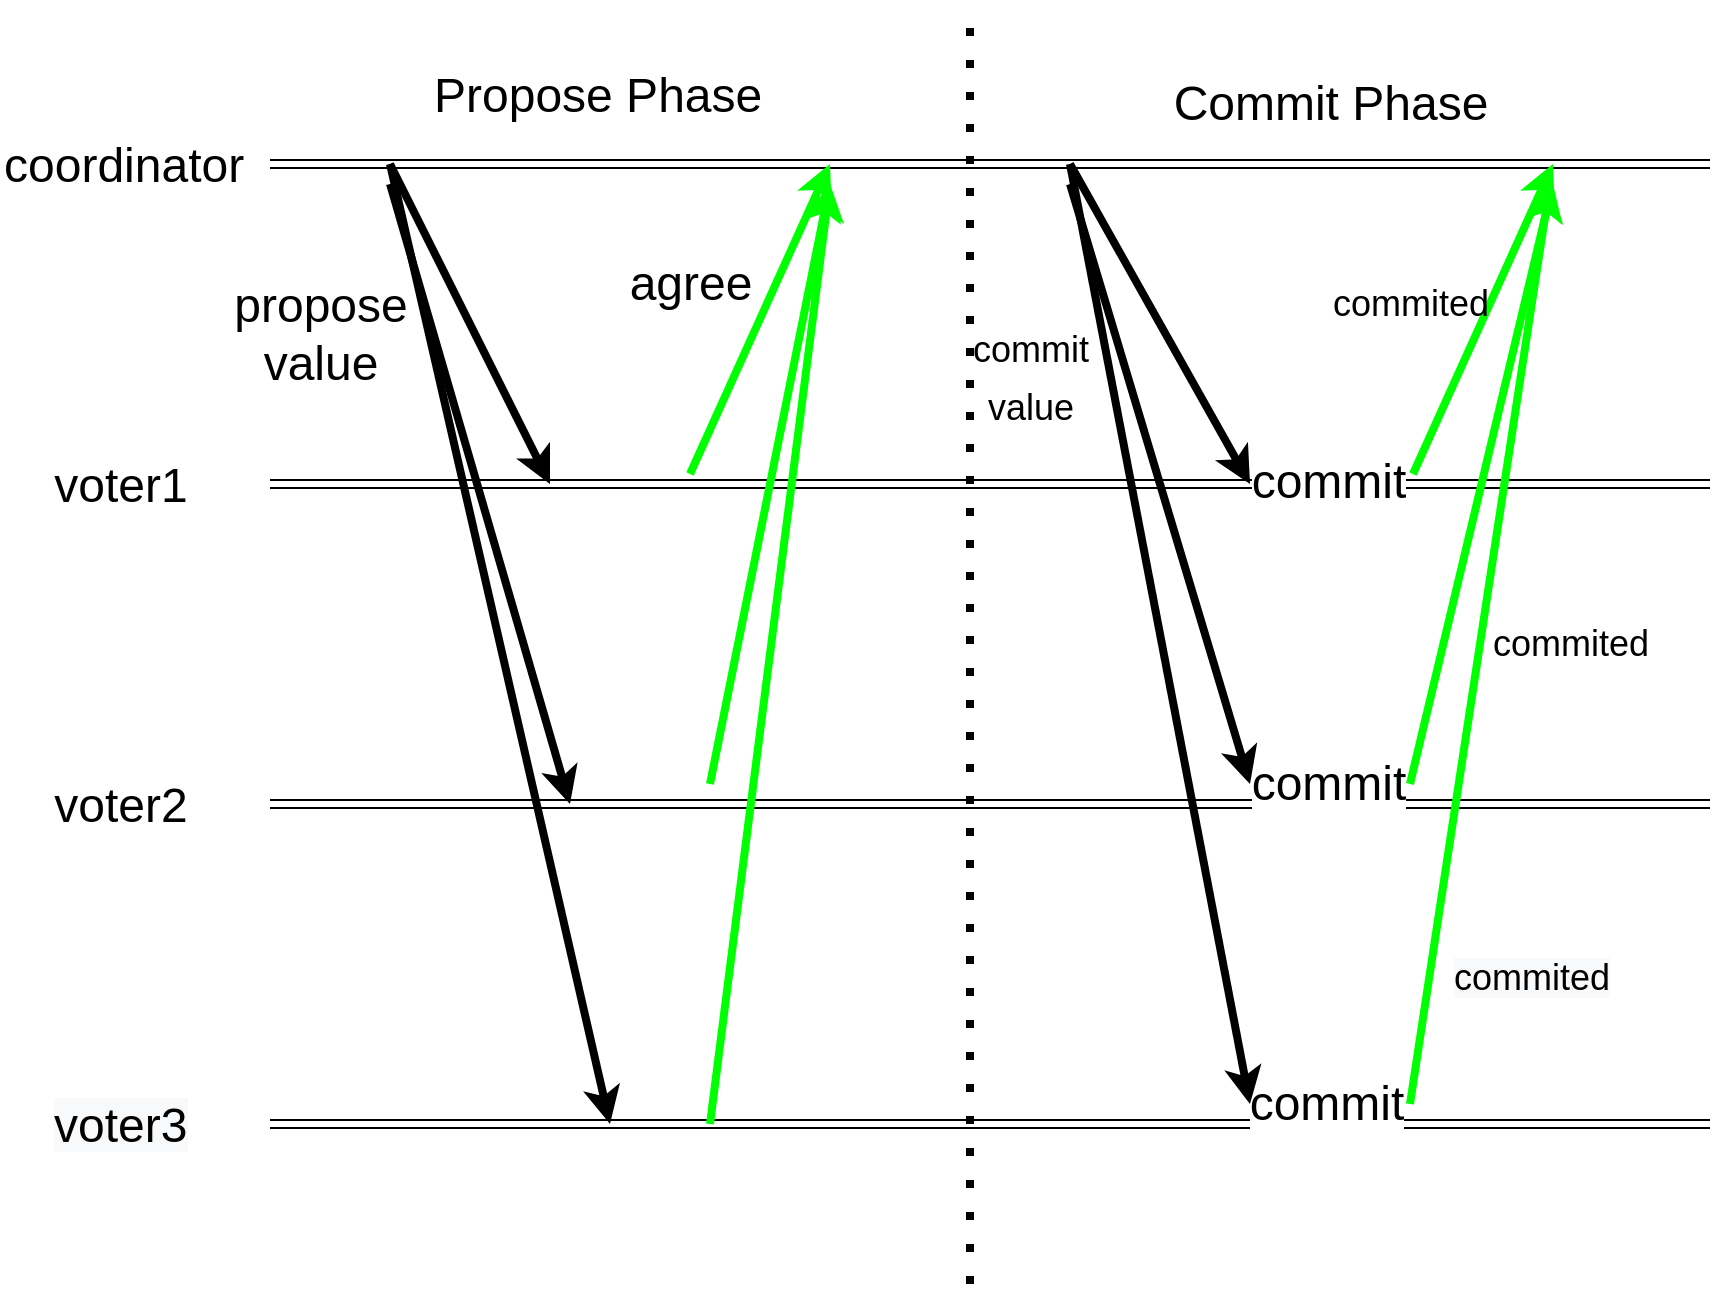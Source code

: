 <mxfile version="20.4.2" type="device"><diagram id="MX_zMjTLWYogN-GiumR5" name="第 1 页"><mxGraphModel dx="1483" dy="701" grid="1" gridSize="10" guides="1" tooltips="1" connect="1" arrows="1" fold="1" page="1" pageScale="1" pageWidth="827" pageHeight="1169" math="0" shadow="0"><root><mxCell id="0"/><mxCell id="1" parent="0"/><mxCell id="TsJehPQPMqrasdVCUuVh-2" value="" style="shape=link;html=1;rounded=0;" edge="1" parent="1"><mxGeometry width="100" relative="1" as="geometry"><mxPoint x="300" y="420" as="sourcePoint"/><mxPoint x="1020" y="420" as="targetPoint"/></mxGeometry></mxCell><mxCell id="TsJehPQPMqrasdVCUuVh-3" value="" style="shape=link;html=1;rounded=0;" edge="1" parent="1"><mxGeometry width="100" relative="1" as="geometry"><mxPoint x="300" y="580" as="sourcePoint"/><mxPoint x="1020" y="580" as="targetPoint"/></mxGeometry></mxCell><mxCell id="TsJehPQPMqrasdVCUuVh-27" value="commit" style="edgeLabel;html=1;align=center;verticalAlign=middle;resizable=0;points=[];fontSize=24;" vertex="1" connectable="0" parent="TsJehPQPMqrasdVCUuVh-3"><mxGeometry x="0.375" y="1" relative="1" as="geometry"><mxPoint x="34" as="offset"/></mxGeometry></mxCell><mxCell id="TsJehPQPMqrasdVCUuVh-8" value="" style="shape=link;html=1;rounded=0;" edge="1" parent="1"><mxGeometry width="100" relative="1" as="geometry"><mxPoint x="300" y="740" as="sourcePoint"/><mxPoint x="1020" y="740" as="targetPoint"/></mxGeometry></mxCell><mxCell id="TsJehPQPMqrasdVCUuVh-28" value="commit" style="edgeLabel;html=1;align=center;verticalAlign=middle;resizable=0;points=[];fontSize=24;" vertex="1" connectable="0" parent="TsJehPQPMqrasdVCUuVh-8"><mxGeometry x="0.45" y="6" relative="1" as="geometry"><mxPoint x="7" y="-4" as="offset"/></mxGeometry></mxCell><mxCell id="TsJehPQPMqrasdVCUuVh-9" value="" style="shape=link;html=1;rounded=0;" edge="1" parent="1"><mxGeometry width="100" relative="1" as="geometry"><mxPoint x="300" y="900" as="sourcePoint"/><mxPoint x="1020" y="900" as="targetPoint"/></mxGeometry></mxCell><mxCell id="TsJehPQPMqrasdVCUuVh-29" value="commit" style="edgeLabel;html=1;align=center;verticalAlign=middle;resizable=0;points=[];fontSize=24;" vertex="1" connectable="0" parent="TsJehPQPMqrasdVCUuVh-9"><mxGeometry x="0.482" y="6" relative="1" as="geometry"><mxPoint x="-6" y="-4" as="offset"/></mxGeometry></mxCell><mxCell id="TsJehPQPMqrasdVCUuVh-11" value="" style="endArrow=none;dashed=1;html=1;dashPattern=1 3;strokeWidth=4;rounded=0;" edge="1" parent="1"><mxGeometry width="50" height="50" relative="1" as="geometry"><mxPoint x="650" y="980" as="sourcePoint"/><mxPoint x="650" y="340" as="targetPoint"/></mxGeometry></mxCell><mxCell id="TsJehPQPMqrasdVCUuVh-12" value="&lt;font style=&quot;font-size: 24px;&quot;&gt;Propose Phase&lt;/font&gt;" style="text;whiteSpace=wrap;html=1;" vertex="1" parent="1"><mxGeometry x="380" y="365" width="190" height="50" as="geometry"/></mxCell><mxCell id="TsJehPQPMqrasdVCUuVh-13" value="&lt;span style=&quot;text-align: left;&quot;&gt;&lt;font style=&quot;font-size: 24px;&quot;&gt;Commit Phase&lt;/font&gt;&lt;/span&gt;" style="text;html=1;align=center;verticalAlign=middle;resizable=0;points=[];autosize=1;strokeColor=none;fillColor=none;" vertex="1" parent="1"><mxGeometry x="740" y="370" width="180" height="40" as="geometry"/></mxCell><mxCell id="TsJehPQPMqrasdVCUuVh-14" value="&lt;div&gt;voter1&lt;/div&gt;&lt;div&gt;&lt;br&gt;&lt;/div&gt;" style="text;html=1;align=center;verticalAlign=middle;resizable=0;points=[];autosize=1;strokeColor=none;fillColor=none;fontSize=24;" vertex="1" parent="1"><mxGeometry x="180" y="560" width="90" height="70" as="geometry"/></mxCell><mxCell id="TsJehPQPMqrasdVCUuVh-15" value="&lt;div&gt;voter2&lt;/div&gt;&lt;div&gt;&lt;br&gt;&lt;/div&gt;&lt;div&gt;&lt;br&gt;&lt;/div&gt;" style="text;html=1;align=center;verticalAlign=middle;resizable=0;points=[];autosize=1;strokeColor=none;fillColor=none;fontSize=24;" vertex="1" parent="1"><mxGeometry x="180" y="720" width="90" height="100" as="geometry"/></mxCell><mxCell id="TsJehPQPMqrasdVCUuVh-16" value="&lt;span style=&quot;color: rgb(0, 0, 0); font-family: Helvetica; font-size: 24px; font-style: normal; font-variant-ligatures: normal; font-variant-caps: normal; font-weight: 400; letter-spacing: normal; orphans: 2; text-align: center; text-indent: 0px; text-transform: none; widows: 2; word-spacing: 0px; -webkit-text-stroke-width: 0px; background-color: rgb(248, 249, 250); text-decoration-thickness: initial; text-decoration-style: initial; text-decoration-color: initial; float: none; display: inline !important;&quot;&gt;voter3&lt;/span&gt;" style="text;whiteSpace=wrap;html=1;fontSize=24;" vertex="1" parent="1"><mxGeometry x="190" y="880" width="100" height="50" as="geometry"/></mxCell><mxCell id="TsJehPQPMqrasdVCUuVh-17" value="&lt;div&gt;propose&lt;/div&gt;&lt;div&gt;value&lt;/div&gt;&lt;div&gt;&lt;br&gt;&lt;/div&gt;" style="text;html=1;align=center;verticalAlign=middle;resizable=0;points=[];autosize=1;strokeColor=none;fillColor=none;fontSize=24;" vertex="1" parent="1"><mxGeometry x="270" y="470" width="110" height="100" as="geometry"/></mxCell><mxCell id="TsJehPQPMqrasdVCUuVh-18" value="" style="endArrow=classic;html=1;rounded=0;strokeWidth=4;fontSize=24;" edge="1" parent="1"><mxGeometry width="50" height="50" relative="1" as="geometry"><mxPoint x="360" y="420" as="sourcePoint"/><mxPoint x="440" y="580" as="targetPoint"/></mxGeometry></mxCell><mxCell id="TsJehPQPMqrasdVCUuVh-19" value="" style="endArrow=classic;html=1;rounded=0;strokeWidth=4;fontSize=24;" edge="1" parent="1"><mxGeometry width="50" height="50" relative="1" as="geometry"><mxPoint x="360" y="430" as="sourcePoint"/><mxPoint x="450" y="740" as="targetPoint"/></mxGeometry></mxCell><mxCell id="TsJehPQPMqrasdVCUuVh-20" value="" style="endArrow=classic;html=1;rounded=0;strokeWidth=4;fontSize=24;" edge="1" parent="1"><mxGeometry width="50" height="50" relative="1" as="geometry"><mxPoint x="360" y="420" as="sourcePoint"/><mxPoint x="470" y="900" as="targetPoint"/></mxGeometry></mxCell><mxCell id="TsJehPQPMqrasdVCUuVh-22" value="" style="endArrow=classic;html=1;rounded=0;strokeWidth=4;fontSize=24;strokeColor=#00FF00;" edge="1" parent="1"><mxGeometry width="50" height="50" relative="1" as="geometry"><mxPoint x="510" y="575" as="sourcePoint"/><mxPoint x="580" y="420" as="targetPoint"/></mxGeometry></mxCell><mxCell id="TsJehPQPMqrasdVCUuVh-23" value="" style="endArrow=classic;html=1;rounded=0;strokeWidth=4;fontSize=24;strokeColor=#00FF00;" edge="1" parent="1"><mxGeometry width="50" height="50" relative="1" as="geometry"><mxPoint x="520" y="730" as="sourcePoint"/><mxPoint x="580" y="430" as="targetPoint"/></mxGeometry></mxCell><mxCell id="TsJehPQPMqrasdVCUuVh-24" value="" style="endArrow=classic;html=1;rounded=0;strokeWidth=4;fontSize=24;strokeColor=#00FF00;" edge="1" parent="1"><mxGeometry width="50" height="50" relative="1" as="geometry"><mxPoint x="520" y="900" as="sourcePoint"/><mxPoint x="580" y="430" as="targetPoint"/></mxGeometry></mxCell><mxCell id="TsJehPQPMqrasdVCUuVh-25" value="agree" style="text;html=1;align=center;verticalAlign=middle;resizable=0;points=[];autosize=1;strokeColor=none;fillColor=none;fontSize=24;" vertex="1" parent="1"><mxGeometry x="470" y="460" width="80" height="40" as="geometry"/></mxCell><mxCell id="TsJehPQPMqrasdVCUuVh-30" value="" style="endArrow=classic;html=1;rounded=0;strokeWidth=4;fontSize=24;" edge="1" parent="1"><mxGeometry width="50" height="50" relative="1" as="geometry"><mxPoint x="700" y="420" as="sourcePoint"/><mxPoint x="790" y="580" as="targetPoint"/></mxGeometry></mxCell><mxCell id="TsJehPQPMqrasdVCUuVh-31" value="" style="endArrow=classic;html=1;rounded=0;strokeWidth=4;fontSize=24;" edge="1" parent="1"><mxGeometry width="50" height="50" relative="1" as="geometry"><mxPoint x="700" y="430" as="sourcePoint"/><mxPoint x="790" y="730" as="targetPoint"/></mxGeometry></mxCell><mxCell id="TsJehPQPMqrasdVCUuVh-32" value="" style="endArrow=classic;html=1;rounded=0;strokeWidth=4;fontSize=24;" edge="1" parent="1"><mxGeometry width="50" height="50" relative="1" as="geometry"><mxPoint x="700" y="420" as="sourcePoint"/><mxPoint x="790" y="890" as="targetPoint"/></mxGeometry></mxCell><mxCell id="TsJehPQPMqrasdVCUuVh-33" value="&lt;font style=&quot;font-size: 18px;&quot;&gt;commit&lt;br&gt;value&lt;/font&gt;" style="text;html=1;align=center;verticalAlign=middle;resizable=0;points=[];autosize=1;strokeColor=none;fillColor=none;fontSize=24;" vertex="1" parent="1"><mxGeometry x="640" y="490" width="80" height="70" as="geometry"/></mxCell><mxCell id="TsJehPQPMqrasdVCUuVh-34" value="" style="endArrow=classic;html=1;rounded=0;strokeWidth=4;fontSize=24;strokeColor=#00FF00;" edge="1" parent="1"><mxGeometry width="50" height="50" relative="1" as="geometry"><mxPoint x="871.5" y="575" as="sourcePoint"/><mxPoint x="941.5" y="420" as="targetPoint"/></mxGeometry></mxCell><mxCell id="TsJehPQPMqrasdVCUuVh-35" value="" style="endArrow=classic;html=1;rounded=0;strokeWidth=4;fontSize=24;strokeColor=#00FF00;" edge="1" parent="1"><mxGeometry width="50" height="50" relative="1" as="geometry"><mxPoint x="870" y="730" as="sourcePoint"/><mxPoint x="941.5" y="430" as="targetPoint"/></mxGeometry></mxCell><mxCell id="TsJehPQPMqrasdVCUuVh-36" value="" style="endArrow=classic;html=1;rounded=0;strokeWidth=4;fontSize=24;strokeColor=#00FF00;" edge="1" parent="1"><mxGeometry width="50" height="50" relative="1" as="geometry"><mxPoint x="870" y="890" as="sourcePoint"/><mxPoint x="940" y="430" as="targetPoint"/></mxGeometry></mxCell><mxCell id="TsJehPQPMqrasdVCUuVh-37" value="commited&lt;br&gt;" style="text;html=1;align=center;verticalAlign=middle;resizable=0;points=[];autosize=1;strokeColor=none;fillColor=none;fontSize=18;" vertex="1" parent="1"><mxGeometry x="820" y="470" width="100" height="40" as="geometry"/></mxCell><mxCell id="TsJehPQPMqrasdVCUuVh-38" value="commited&lt;br&gt;" style="text;html=1;align=center;verticalAlign=middle;resizable=0;points=[];autosize=1;strokeColor=none;fillColor=none;fontSize=18;" vertex="1" parent="1"><mxGeometry x="900" y="640" width="100" height="40" as="geometry"/></mxCell><mxCell id="TsJehPQPMqrasdVCUuVh-39" value="&lt;span style=&quot;color: rgb(0, 0, 0); font-family: Helvetica; font-size: 18px; font-style: normal; font-variant-ligatures: normal; font-variant-caps: normal; font-weight: 400; letter-spacing: normal; orphans: 2; text-align: center; text-indent: 0px; text-transform: none; widows: 2; word-spacing: 0px; -webkit-text-stroke-width: 0px; background-color: rgb(248, 249, 250); text-decoration-thickness: initial; text-decoration-style: initial; text-decoration-color: initial; float: none; display: inline !important;&quot;&gt;commited&lt;/span&gt;" style="text;whiteSpace=wrap;html=1;fontSize=18;" vertex="1" parent="1"><mxGeometry x="890" y="810" width="110" height="50" as="geometry"/></mxCell><mxCell id="TsJehPQPMqrasdVCUuVh-41" value="&lt;font style=&quot;font-size: 24px;&quot;&gt;coordinator&lt;/font&gt;" style="text;whiteSpace=wrap;html=1;fontSize=18;" vertex="1" parent="1"><mxGeometry x="165" y="400" width="120" height="50" as="geometry"/></mxCell></root></mxGraphModel></diagram></mxfile>